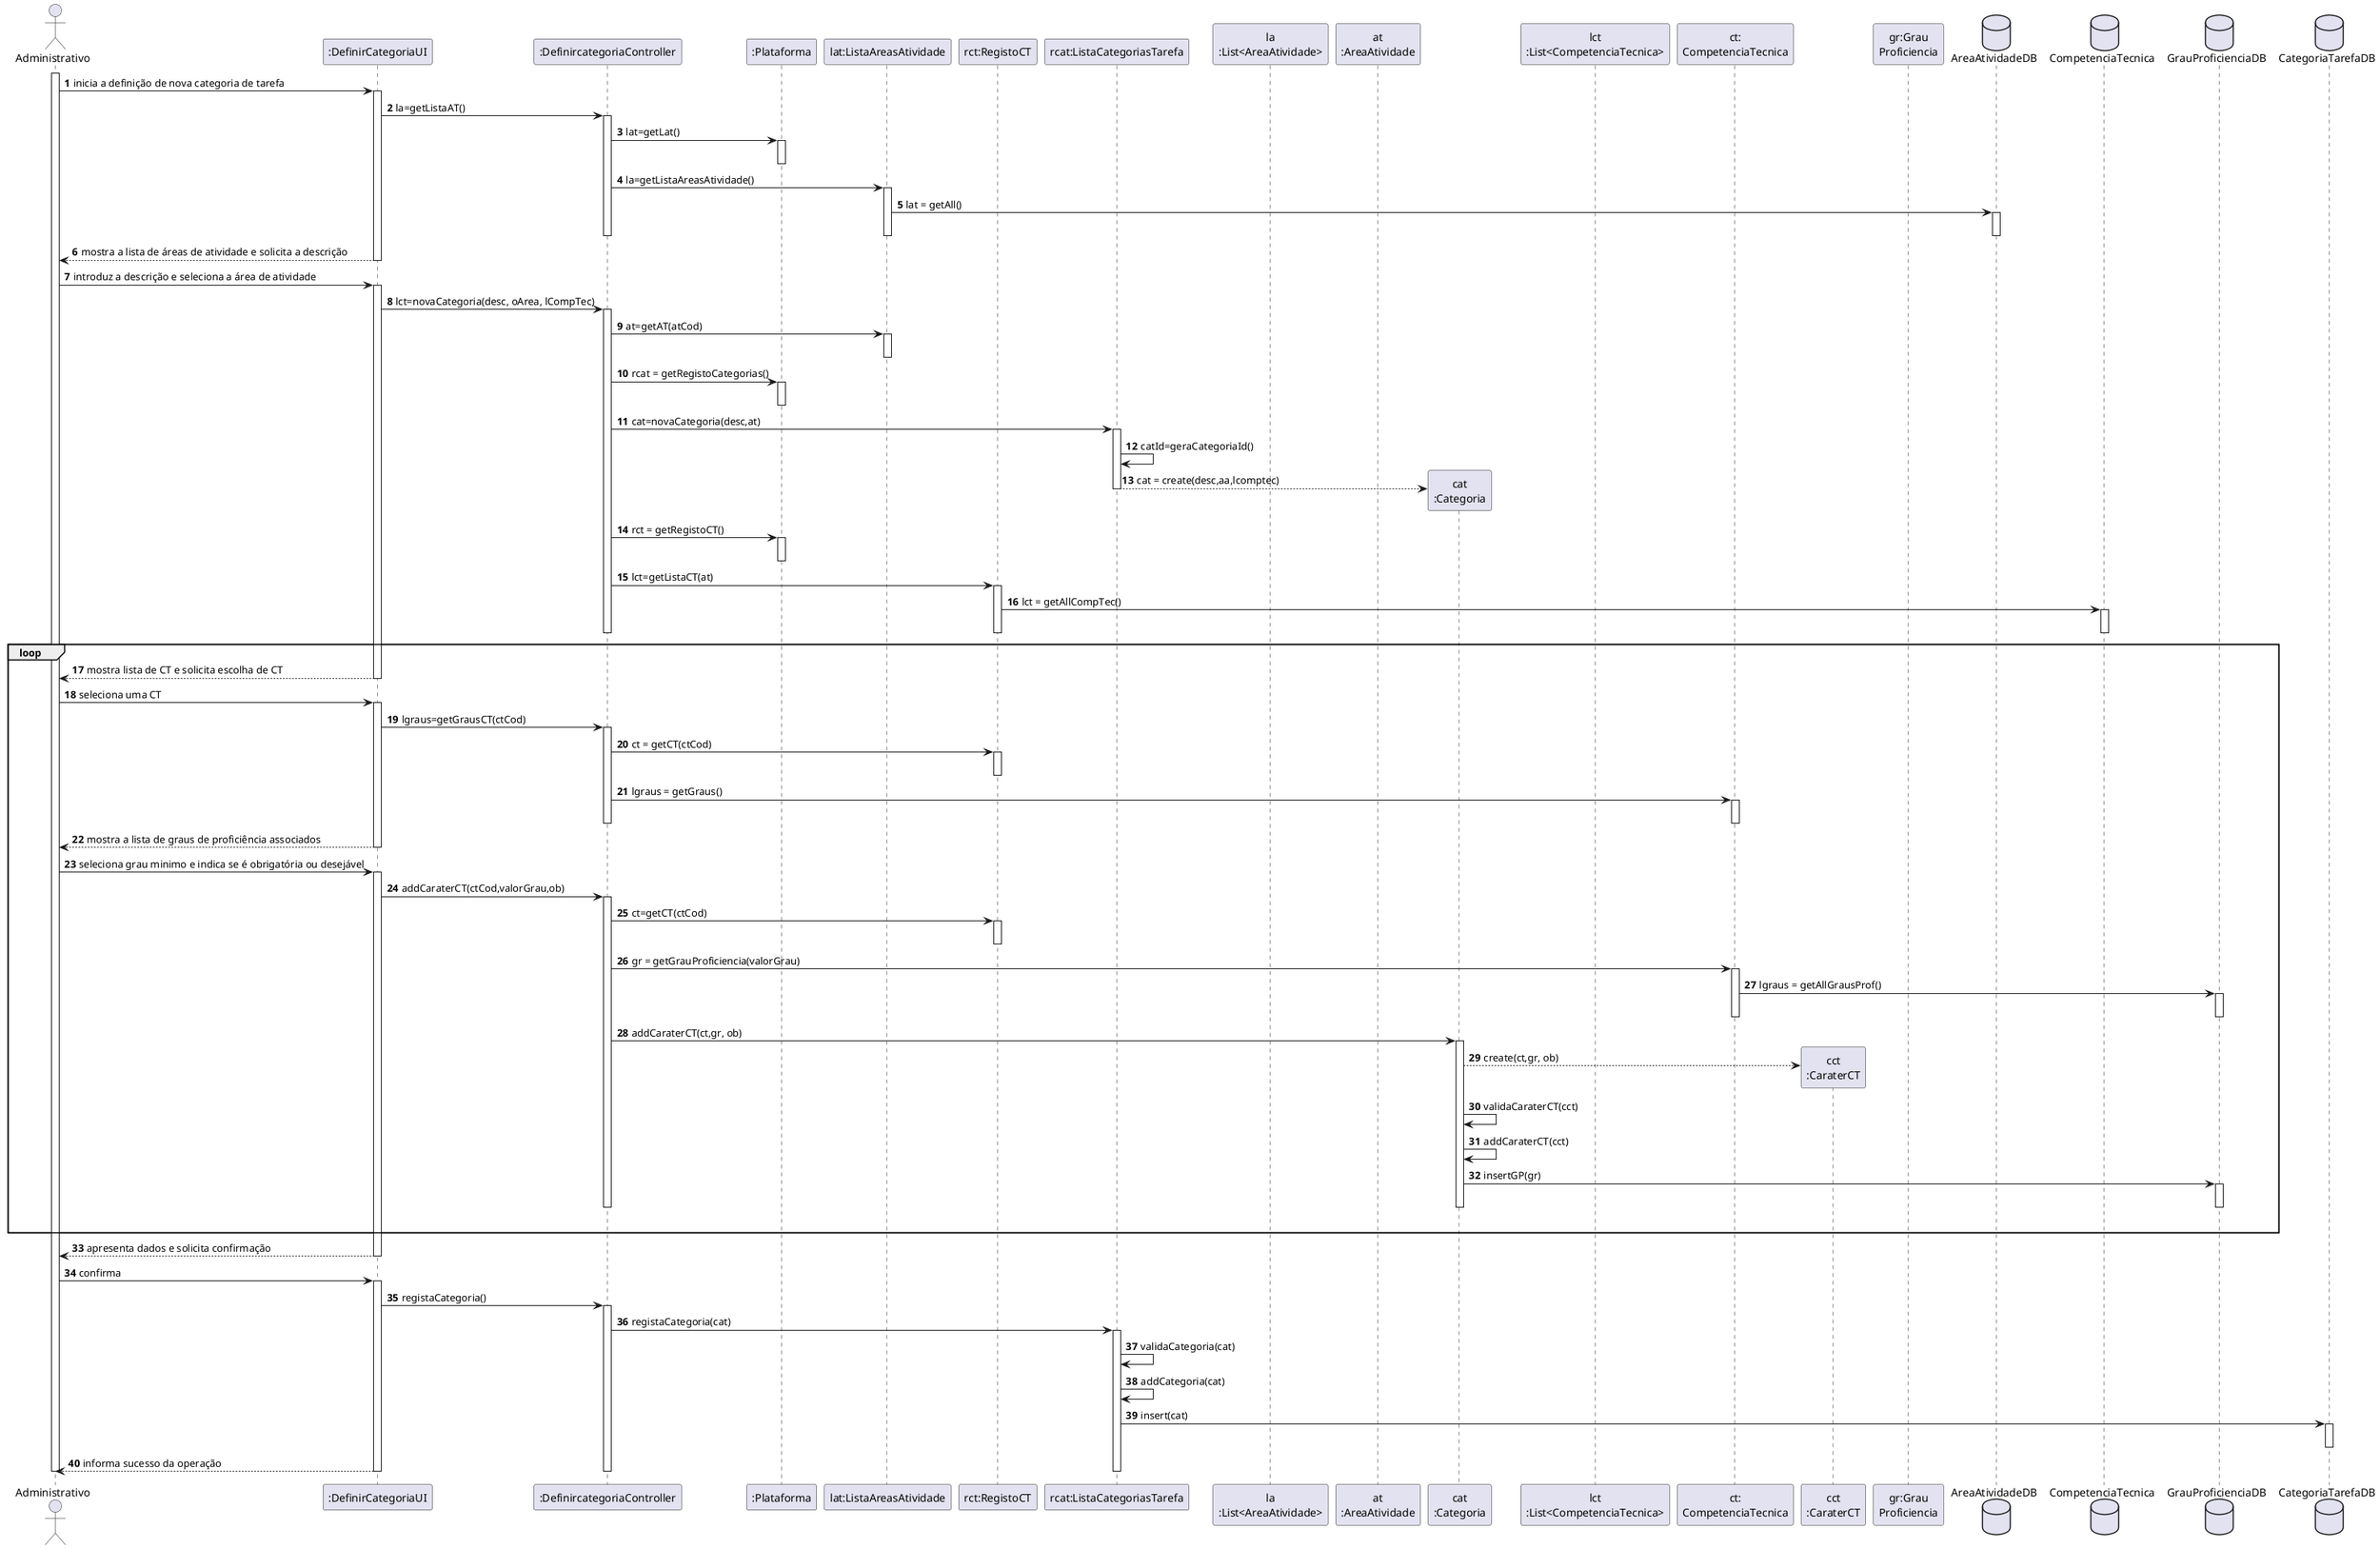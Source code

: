 @startuml
autonumber
'hide footbox
actor "Administrativo" as ADM

participant ":DefinirCategoriaUI" as UI
participant ":DefinircategoriaController" as CTRL
participant ":Plataforma" as PLAT
participant "lat:ListaAreasAtividade" as RAT
participant "rct:RegistoCT" as RCT
participant "rcat:ListaCategoriasTarefa" as RCAT
participant "la\n:List<AreaAtividade>" as LIST_AT
participant "at\n:AreaAtividade" as AT
participant "cat\n:Categoria" as CAT
participant "lct\n:List<CompetenciaTecnica>" as LIST_CT
participant "ct:\nCompetenciaTecnica" as CT
participant "cct\n:CaraterCT" as CARACT_CT
participant "gr:Grau\nProficiencia" as GRAU
database AreaAtividadeDB as aaDB 
database CompetenciaTecnica as ctDB
database GrauProficienciaDB as gpDB 
database CategoriaTarefaDB as ctarefaDB


activate ADM

ADM -> UI : inicia a definição de nova categoria de tarefa
activate UI

UI -> CTRL : la=getListaAT()
activate CTRL
CTRL -> PLAT : lat=getLat()
activate PLAT
deactivate PLAT
CTRL -> RAT : la=getListaAreasAtividade()
activate RAT
RAT -> aaDB : lat = getAll()
activate aaDB
deactivate aaDB
deactivate RAT
deactivate CTRL
UI --> ADM: mostra a lista de áreas de atividade e solicita a descrição
deactivate UI

ADM -> UI : introduz a descrição e seleciona a área de atividade
activate UI
UI -> CTRL : lct=novaCategoria(desc, oArea, lCompTec)
activate CTRL
CTRL -> RAT : at=getAT(atCod)
activate RAT
deactivate RAT

CTRL -> PLAT : rcat = getRegistoCategorias()
activate PLAT
deactivate PLAT

CTRL -> RCAT : cat=novaCategoria(desc,at)
activate RCAT
RCAT -> RCAT : catId=geraCategoriaId()
RCAT --> CAT** : cat = create(desc,aa,lcomptec)
deactivate RCAT

CTRL -> PLAT: rct = getRegistoCT()
activate PLAT
deactivate PLAT

CTRL -> RCT : lct=getListaCT(at)
activate RCT
RCT -> ctDB : lct = getAllCompTec()
activate ctDB
deactivate ctDB
deactivate RCT
deactivate CTRL
loop
UI --> ADM : mostra lista de CT e solicita escolha de CT
deactivate UI

ADM -> UI : seleciona uma CT
activate UI
UI -> CTRL: lgraus=getGrausCT(ctCod)
activate CTRL
CTRL -> RCT: ct = getCT(ctCod)
activate RCT
deactivate RCT
CTRL -> CT: lgraus = getGraus()
activate CT
deactivate CT
deactivate CTRL

UI --> ADM: mostra a lista de graus de proficiência associados
deactivate UI

ADM -> UI: seleciona grau minimo e indica se é obrigatória ou desejável

activate UI
UI -> CTRL : addCaraterCT(ctCod,valorGrau,ob)
activate CTRL
CTRL -> RCT : ct=getCT(ctCod)
activate RCT
deactivate RCT

CTRL -> CT : gr = getGrauProficiencia(valorGrau)
activate CT
CT -> gpDB : lgraus = getAllGrausProf()
activate gpDB 
deactivate gpDB
deactivate CT

CTRL -> CAT : addCaraterCT(ct,gr, ob)
activate CAT
CAT --> CARACT_CT** : create(ct,gr, ob)
CAT -> CAT : validaCaraterCT(cct)
CAT -> CAT : addCaraterCT(cct)
CAT -> gpDB : insertGP(gr)
activate gpDB
deactivate gpDB
deactivate CAT
|||
deactivate CTRL
end loop
UI --> ADM : apresenta dados e solicita confirmação
deactivate UI

ADM -> UI : confirma
activate UI
UI -> CTRL : registaCategoria()
activate CTRL
CTRL -> RCAT : registaCategoria(cat)
activate RCAT
RCAT -> RCAT : validaCategoria(cat)
RCAT -> RCAT : addCategoria(cat)
RCAT -> ctarefaDB : insert(cat)
activate ctarefaDB
deactivate ctarefaDB
UI --> ADM : informa sucesso da operação
deactivate RCAT
deactivate CTRL
deactivate UI

deactivate ADM

@enduml
